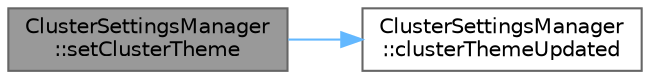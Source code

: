 digraph "ClusterSettingsManager::setClusterTheme"
{
 // LATEX_PDF_SIZE
  bgcolor="transparent";
  edge [fontname=Helvetica,fontsize=10,labelfontname=Helvetica,labelfontsize=10];
  node [fontname=Helvetica,fontsize=10,shape=box,height=0.2,width=0.4];
  rankdir="LR";
  Node1 [id="Node000001",label="ClusterSettingsManager\l::setClusterTheme",height=0.2,width=0.4,color="gray40", fillcolor="grey60", style="filled", fontcolor="black",tooltip="Get the cluster theme."];
  Node1 -> Node2 [id="edge1_Node000001_Node000002",color="steelblue1",style="solid",tooltip=" "];
  Node2 [id="Node000002",label="ClusterSettingsManager\l::clusterThemeUpdated",height=0.2,width=0.4,color="grey40", fillcolor="white", style="filled",URL="$classClusterSettingsManager.html#a1005ce9d351512abbb39247355877284",tooltip=" "];
}
